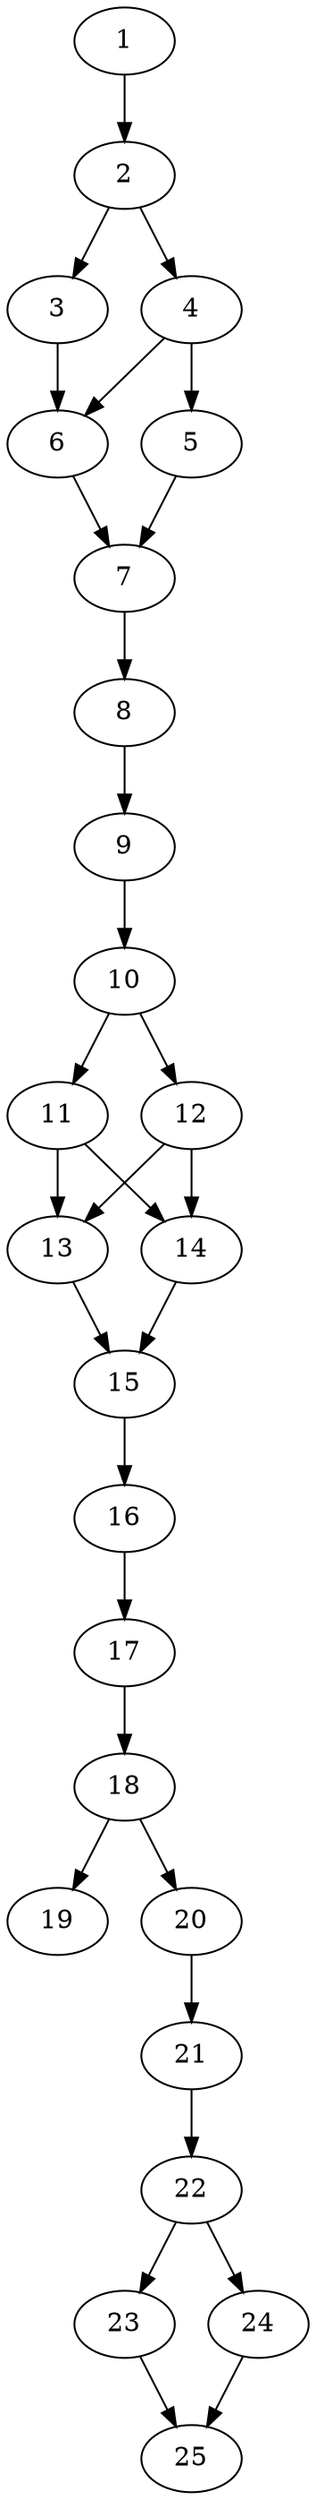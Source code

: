 // DAG automatically generated by daggen at Thu Oct  3 14:00:40 2019
// ./daggen --dot -n 25 --ccr 0.4 --fat 0.3 --regular 0.9 --density 0.9 --mindata 5242880 --maxdata 52428800 
digraph G {
  1 [size="39063040", alpha="0.08", expect_size="15625216"] 
  1 -> 2 [size ="15625216"]
  2 [size="122777600", alpha="0.12", expect_size="49111040"] 
  2 -> 3 [size ="49111040"]
  2 -> 4 [size ="49111040"]
  3 [size="129080320", alpha="0.01", expect_size="51632128"] 
  3 -> 6 [size ="51632128"]
  4 [size="62727680", alpha="0.03", expect_size="25091072"] 
  4 -> 5 [size ="25091072"]
  4 -> 6 [size ="25091072"]
  5 [size="63329280", alpha="0.02", expect_size="25331712"] 
  5 -> 7 [size ="25331712"]
  6 [size="55316480", alpha="0.03", expect_size="22126592"] 
  6 -> 7 [size ="22126592"]
  7 [size="105136640", alpha="0.01", expect_size="42054656"] 
  7 -> 8 [size ="42054656"]
  8 [size="95091200", alpha="0.11", expect_size="38036480"] 
  8 -> 9 [size ="38036480"]
  9 [size="18073600", alpha="0.05", expect_size="7229440"] 
  9 -> 10 [size ="7229440"]
  10 [size="57968640", alpha="0.03", expect_size="23187456"] 
  10 -> 11 [size ="23187456"]
  10 -> 12 [size ="23187456"]
  11 [size="112885760", alpha="0.12", expect_size="45154304"] 
  11 -> 13 [size ="45154304"]
  11 -> 14 [size ="45154304"]
  12 [size="40053760", alpha="0.06", expect_size="16021504"] 
  12 -> 13 [size ="16021504"]
  12 -> 14 [size ="16021504"]
  13 [size="110786560", alpha="0.19", expect_size="44314624"] 
  13 -> 15 [size ="44314624"]
  14 [size="116956160", alpha="0.01", expect_size="46782464"] 
  14 -> 15 [size ="46782464"]
  15 [size="14251520", alpha="0.07", expect_size="5700608"] 
  15 -> 16 [size ="5700608"]
  16 [size="26990080", alpha="0.03", expect_size="10796032"] 
  16 -> 17 [size ="10796032"]
  17 [size="43276800", alpha="0.01", expect_size="17310720"] 
  17 -> 18 [size ="17310720"]
  18 [size="51000320", alpha="0.08", expect_size="20400128"] 
  18 -> 19 [size ="20400128"]
  18 -> 20 [size ="20400128"]
  19 [size="115069440", alpha="0.16", expect_size="46027776"] 
  20 [size="25415680", alpha="0.10", expect_size="10166272"] 
  20 -> 21 [size ="10166272"]
  21 [size="45079040", alpha="0.09", expect_size="18031616"] 
  21 -> 22 [size ="18031616"]
  22 [size="116910080", alpha="0.06", expect_size="46764032"] 
  22 -> 23 [size ="46764032"]
  22 -> 24 [size ="46764032"]
  23 [size="34447360", alpha="0.03", expect_size="13778944"] 
  23 -> 25 [size ="13778944"]
  24 [size="27816960", alpha="0.08", expect_size="11126784"] 
  24 -> 25 [size ="11126784"]
  25 [size="32701440", alpha="0.02", expect_size="13080576"] 
}
